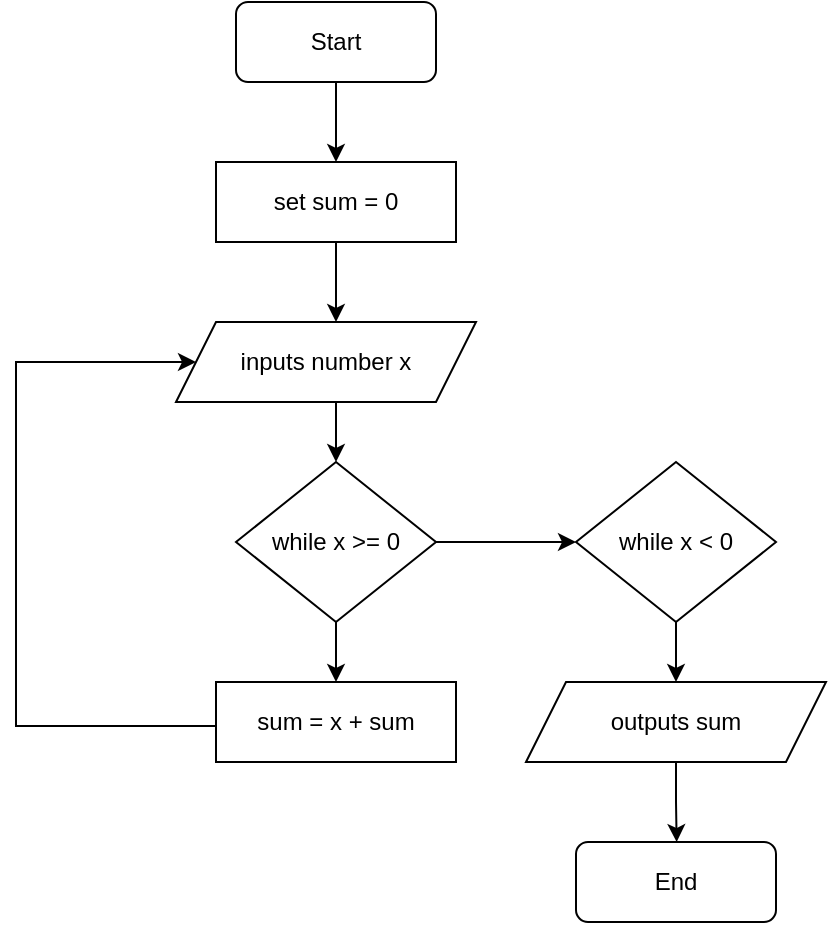 <mxfile version="21.6.8" type="github">
  <diagram name="Page-1" id="6HxV3HDxMASjBnkSW2CH">
    <mxGraphModel dx="794" dy="412" grid="1" gridSize="10" guides="1" tooltips="1" connect="1" arrows="1" fold="1" page="1" pageScale="1" pageWidth="850" pageHeight="1100" background="none" math="0" shadow="0">
      <root>
        <mxCell id="0" />
        <mxCell id="1" parent="0" />
        <mxCell id="y8EBRGeNBG8uJRlyKPAw-3" style="edgeStyle=orthogonalEdgeStyle;rounded=0;orthogonalLoop=1;jettySize=auto;html=1;exitX=0.5;exitY=1;exitDx=0;exitDy=0;" parent="1" source="y8EBRGeNBG8uJRlyKPAw-1" edge="1">
          <mxGeometry relative="1" as="geometry">
            <mxPoint x="420" y="120" as="targetPoint" />
          </mxGeometry>
        </mxCell>
        <mxCell id="y8EBRGeNBG8uJRlyKPAw-1" value="Start" style="rounded=1;whiteSpace=wrap;html=1;" parent="1" vertex="1">
          <mxGeometry x="370" y="40" width="100" height="40" as="geometry" />
        </mxCell>
        <mxCell id="y8EBRGeNBG8uJRlyKPAw-9" style="edgeStyle=orthogonalEdgeStyle;rounded=0;orthogonalLoop=1;jettySize=auto;html=1;exitX=0.5;exitY=1;exitDx=0;exitDy=0;" parent="1" source="y8EBRGeNBG8uJRlyKPAw-8" edge="1">
          <mxGeometry relative="1" as="geometry">
            <mxPoint x="420" y="200" as="targetPoint" />
          </mxGeometry>
        </mxCell>
        <mxCell id="y8EBRGeNBG8uJRlyKPAw-8" value="set sum = 0" style="rounded=0;whiteSpace=wrap;html=1;" parent="1" vertex="1">
          <mxGeometry x="360" y="120" width="120" height="40" as="geometry" />
        </mxCell>
        <mxCell id="y8EBRGeNBG8uJRlyKPAw-16" style="edgeStyle=orthogonalEdgeStyle;rounded=0;orthogonalLoop=1;jettySize=auto;html=1;exitX=0.5;exitY=1;exitDx=0;exitDy=0;entryX=0.5;entryY=0;entryDx=0;entryDy=0;" parent="1" source="y8EBRGeNBG8uJRlyKPAw-10" target="y8EBRGeNBG8uJRlyKPAw-12" edge="1">
          <mxGeometry relative="1" as="geometry" />
        </mxCell>
        <mxCell id="y8EBRGeNBG8uJRlyKPAw-10" value="inputs number x" style="shape=parallelogram;perimeter=parallelogramPerimeter;whiteSpace=wrap;html=1;fixedSize=1;" parent="1" vertex="1">
          <mxGeometry x="340" y="200" width="150" height="40" as="geometry" />
        </mxCell>
        <mxCell id="y8EBRGeNBG8uJRlyKPAw-18" style="edgeStyle=orthogonalEdgeStyle;rounded=0;orthogonalLoop=1;jettySize=auto;html=1;exitX=0.5;exitY=1;exitDx=0;exitDy=0;entryX=0.5;entryY=0;entryDx=0;entryDy=0;" parent="1" source="y8EBRGeNBG8uJRlyKPAw-12" target="y8EBRGeNBG8uJRlyKPAw-17" edge="1">
          <mxGeometry relative="1" as="geometry" />
        </mxCell>
        <mxCell id="y8EBRGeNBG8uJRlyKPAw-23" style="edgeStyle=orthogonalEdgeStyle;rounded=0;orthogonalLoop=1;jettySize=auto;html=1;exitX=1;exitY=0.5;exitDx=0;exitDy=0;entryX=0;entryY=0.5;entryDx=0;entryDy=0;" parent="1" source="y8EBRGeNBG8uJRlyKPAw-12" target="y8EBRGeNBG8uJRlyKPAw-22" edge="1">
          <mxGeometry relative="1" as="geometry">
            <mxPoint x="500" y="320" as="targetPoint" />
          </mxGeometry>
        </mxCell>
        <mxCell id="y8EBRGeNBG8uJRlyKPAw-12" value="while x &amp;gt;= 0" style="rhombus;whiteSpace=wrap;html=1;" parent="1" vertex="1">
          <mxGeometry x="370" y="270" width="100" height="80" as="geometry" />
        </mxCell>
        <mxCell id="y8EBRGeNBG8uJRlyKPAw-19" style="edgeStyle=orthogonalEdgeStyle;rounded=0;orthogonalLoop=1;jettySize=auto;html=1;exitX=0;exitY=0.5;exitDx=0;exitDy=0;" parent="1" source="y8EBRGeNBG8uJRlyKPAw-17" target="y8EBRGeNBG8uJRlyKPAw-10" edge="1">
          <mxGeometry relative="1" as="geometry">
            <mxPoint x="328.4" y="217.66" as="targetPoint" />
            <mxPoint x="340" y="402.34" as="sourcePoint" />
            <Array as="points">
              <mxPoint x="360" y="402" />
              <mxPoint x="260" y="402" />
              <mxPoint x="260" y="220" />
            </Array>
          </mxGeometry>
        </mxCell>
        <mxCell id="y8EBRGeNBG8uJRlyKPAw-17" value="sum = x + sum" style="rounded=0;whiteSpace=wrap;html=1;" parent="1" vertex="1">
          <mxGeometry x="360" y="380" width="120" height="40" as="geometry" />
        </mxCell>
        <mxCell id="y8EBRGeNBG8uJRlyKPAw-28" style="edgeStyle=orthogonalEdgeStyle;rounded=0;orthogonalLoop=1;jettySize=auto;html=1;exitX=0.5;exitY=1;exitDx=0;exitDy=0;entryX=0.5;entryY=0;entryDx=0;entryDy=0;" parent="1" source="y8EBRGeNBG8uJRlyKPAw-22" target="y8EBRGeNBG8uJRlyKPAw-25" edge="1">
          <mxGeometry relative="1" as="geometry" />
        </mxCell>
        <mxCell id="y8EBRGeNBG8uJRlyKPAw-22" value="while x &amp;lt; 0" style="rhombus;whiteSpace=wrap;html=1;" parent="1" vertex="1">
          <mxGeometry x="540" y="270" width="100" height="80" as="geometry" />
        </mxCell>
        <mxCell id="y8EBRGeNBG8uJRlyKPAw-29" style="edgeStyle=orthogonalEdgeStyle;rounded=0;orthogonalLoop=1;jettySize=auto;html=1;exitX=0.5;exitY=1;exitDx=0;exitDy=0;" parent="1" source="y8EBRGeNBG8uJRlyKPAw-25" edge="1">
          <mxGeometry relative="1" as="geometry">
            <mxPoint x="590.333" y="460" as="targetPoint" />
          </mxGeometry>
        </mxCell>
        <mxCell id="y8EBRGeNBG8uJRlyKPAw-25" value="outputs sum" style="shape=parallelogram;perimeter=parallelogramPerimeter;whiteSpace=wrap;html=1;fixedSize=1;" parent="1" vertex="1">
          <mxGeometry x="515" y="380" width="150" height="40" as="geometry" />
        </mxCell>
        <mxCell id="y8EBRGeNBG8uJRlyKPAw-30" value="End" style="rounded=1;whiteSpace=wrap;html=1;" parent="1" vertex="1">
          <mxGeometry x="540" y="460" width="100" height="40" as="geometry" />
        </mxCell>
      </root>
    </mxGraphModel>
  </diagram>
</mxfile>
